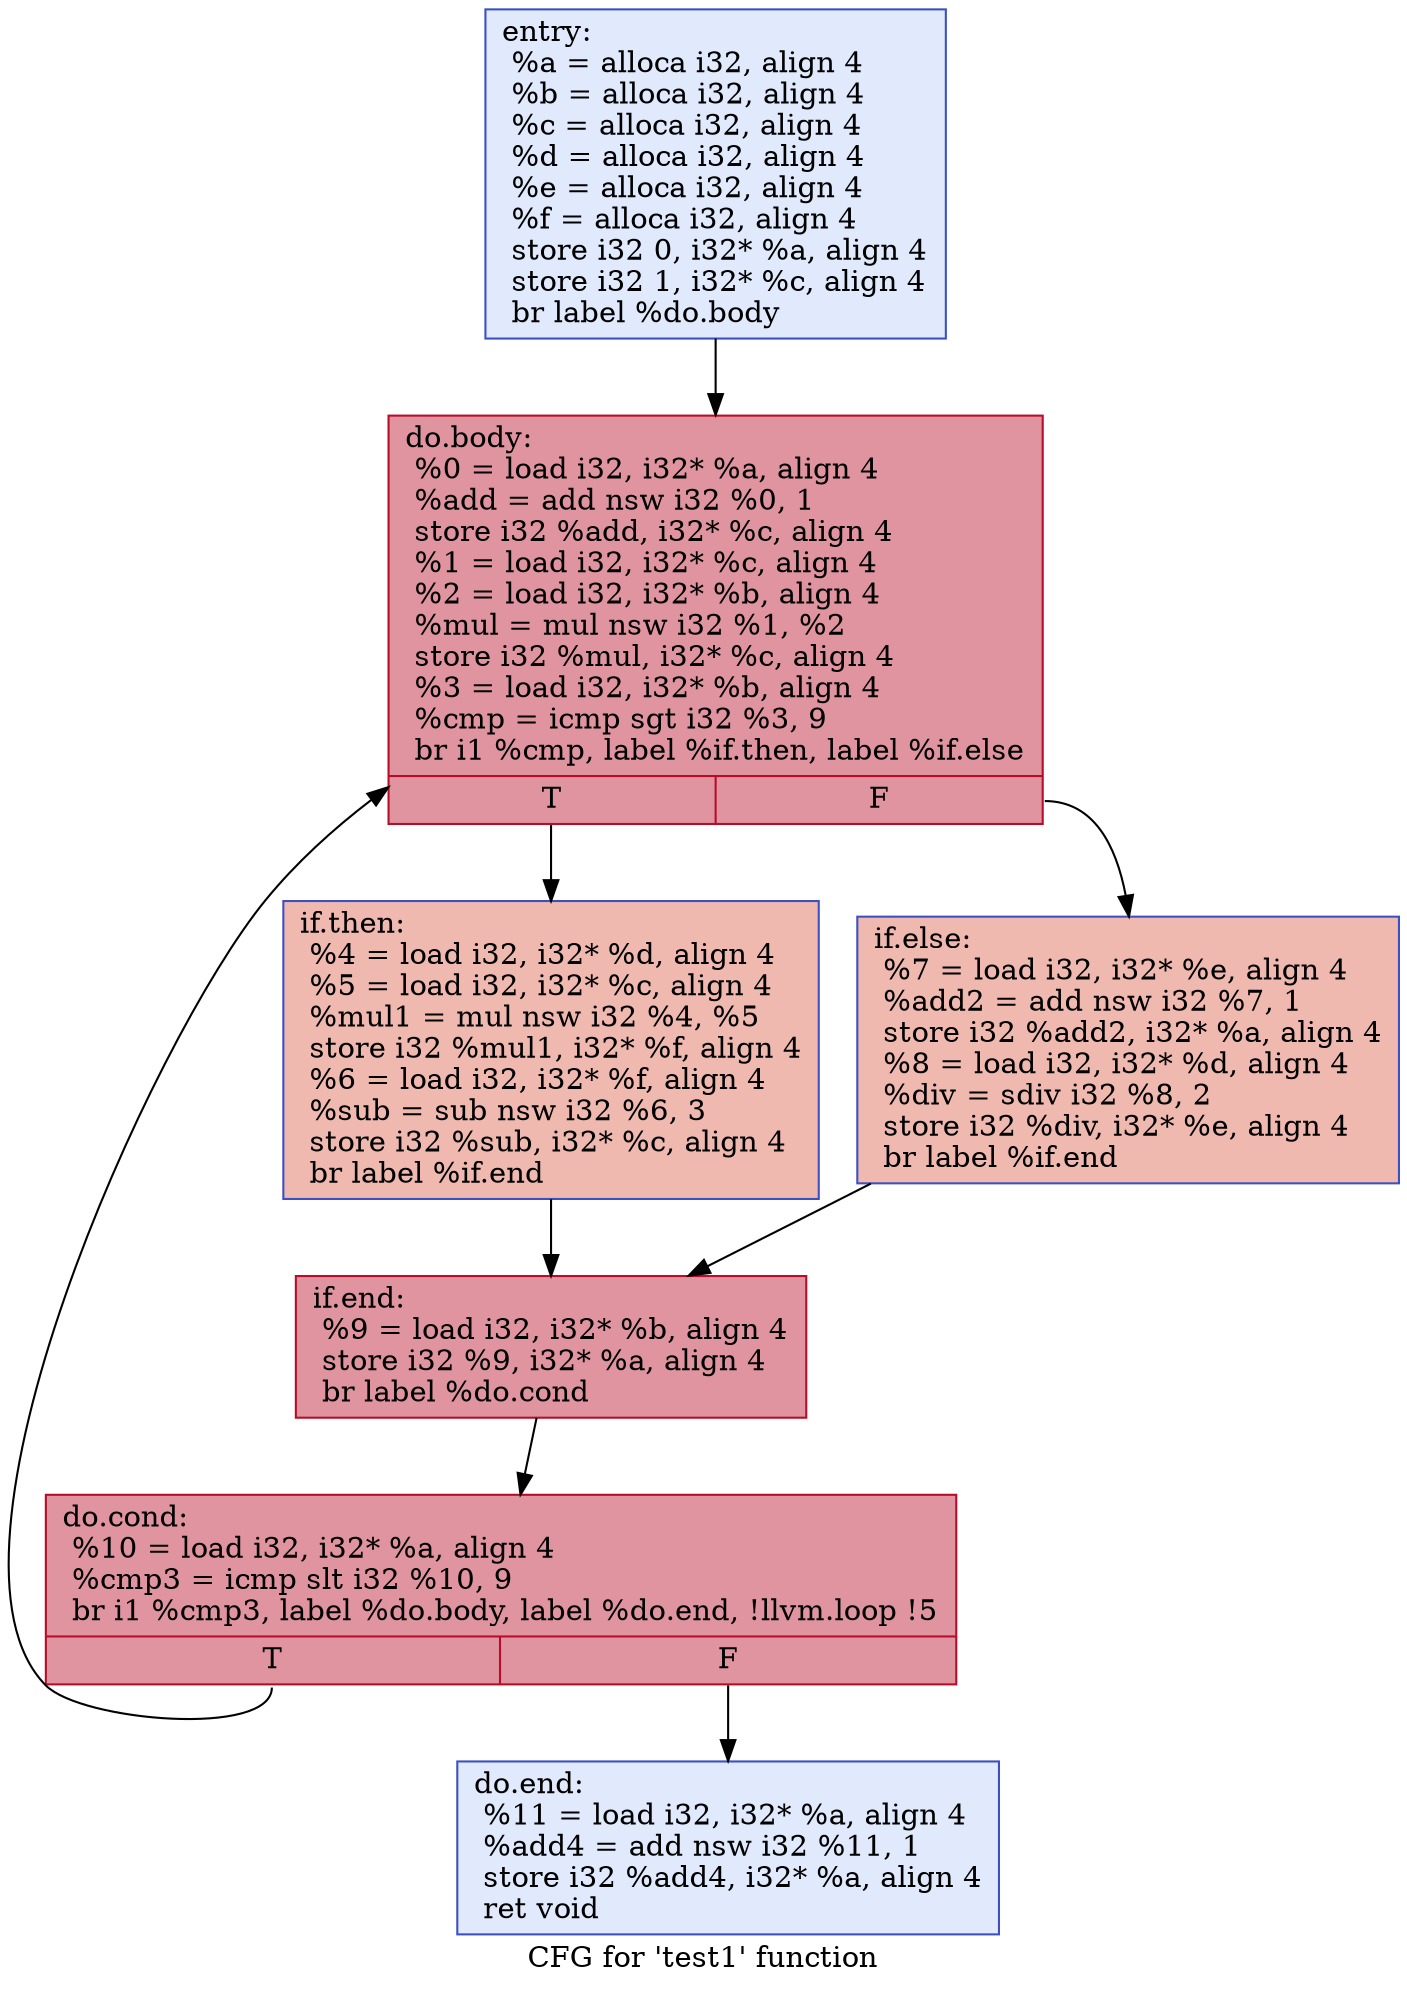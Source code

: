 digraph "CFG for 'test1' function" {
	label="CFG for 'test1' function";

	Node0x60000127d280 [shape=record,color="#3d50c3ff", style=filled, fillcolor="#b9d0f970",label="{entry:\l  %a = alloca i32, align 4\l  %b = alloca i32, align 4\l  %c = alloca i32, align 4\l  %d = alloca i32, align 4\l  %e = alloca i32, align 4\l  %f = alloca i32, align 4\l  store i32 0, i32* %a, align 4\l  store i32 1, i32* %c, align 4\l  br label %do.body\l}"];
	Node0x60000127d280 -> Node0x60000127d2c0;
	Node0x60000127d2c0 [shape=record,color="#b70d28ff", style=filled, fillcolor="#b70d2870",label="{do.body:                                          \l  %0 = load i32, i32* %a, align 4\l  %add = add nsw i32 %0, 1\l  store i32 %add, i32* %c, align 4\l  %1 = load i32, i32* %c, align 4\l  %2 = load i32, i32* %b, align 4\l  %mul = mul nsw i32 %1, %2\l  store i32 %mul, i32* %c, align 4\l  %3 = load i32, i32* %b, align 4\l  %cmp = icmp sgt i32 %3, 9\l  br i1 %cmp, label %if.then, label %if.else\l|{<s0>T|<s1>F}}"];
	Node0x60000127d2c0:s0 -> Node0x60000127d300;
	Node0x60000127d2c0:s1 -> Node0x60000127d340;
	Node0x60000127d300 [shape=record,color="#3d50c3ff", style=filled, fillcolor="#de614d70",label="{if.then:                                          \l  %4 = load i32, i32* %d, align 4\l  %5 = load i32, i32* %c, align 4\l  %mul1 = mul nsw i32 %4, %5\l  store i32 %mul1, i32* %f, align 4\l  %6 = load i32, i32* %f, align 4\l  %sub = sub nsw i32 %6, 3\l  store i32 %sub, i32* %c, align 4\l  br label %if.end\l}"];
	Node0x60000127d300 -> Node0x60000127d3c0;
	Node0x60000127d340 [shape=record,color="#3d50c3ff", style=filled, fillcolor="#de614d70",label="{if.else:                                          \l  %7 = load i32, i32* %e, align 4\l  %add2 = add nsw i32 %7, 1\l  store i32 %add2, i32* %a, align 4\l  %8 = load i32, i32* %d, align 4\l  %div = sdiv i32 %8, 2\l  store i32 %div, i32* %e, align 4\l  br label %if.end\l}"];
	Node0x60000127d340 -> Node0x60000127d3c0;
	Node0x60000127d3c0 [shape=record,color="#b70d28ff", style=filled, fillcolor="#b70d2870",label="{if.end:                                           \l  %9 = load i32, i32* %b, align 4\l  store i32 %9, i32* %a, align 4\l  br label %do.cond\l}"];
	Node0x60000127d3c0 -> Node0x60000127d380;
	Node0x60000127d380 [shape=record,color="#b70d28ff", style=filled, fillcolor="#b70d2870",label="{do.cond:                                          \l  %10 = load i32, i32* %a, align 4\l  %cmp3 = icmp slt i32 %10, 9\l  br i1 %cmp3, label %do.body, label %do.end, !llvm.loop !5\l|{<s0>T|<s1>F}}"];
	Node0x60000127d380:s0 -> Node0x60000127d2c0;
	Node0x60000127d380:s1 -> Node0x60000127d400;
	Node0x60000127d400 [shape=record,color="#3d50c3ff", style=filled, fillcolor="#b9d0f970",label="{do.end:                                           \l  %11 = load i32, i32* %a, align 4\l  %add4 = add nsw i32 %11, 1\l  store i32 %add4, i32* %a, align 4\l  ret void\l}"];
}
